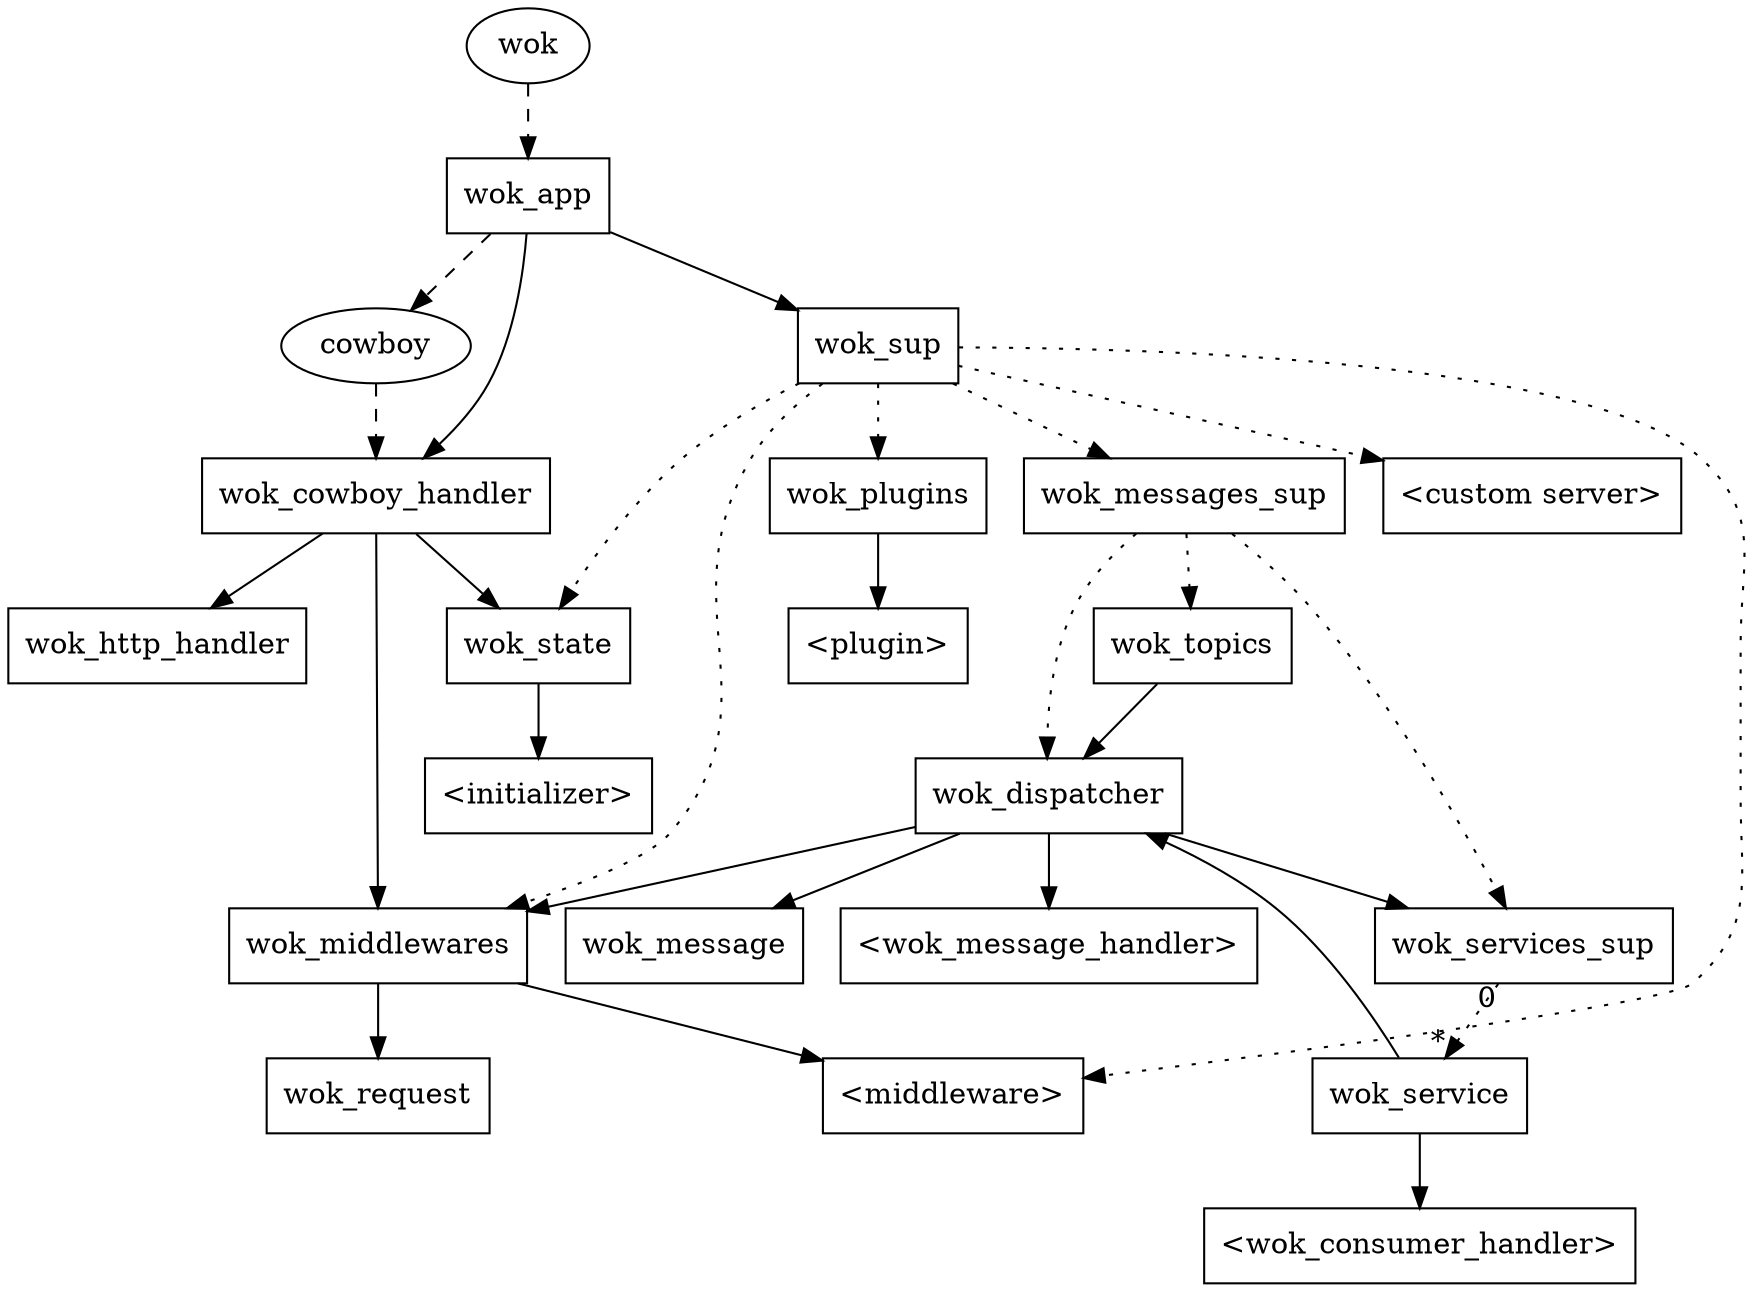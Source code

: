 digraph wok {
  node[shape=box];
  graph[
    overlap=false,
    splines=true
  ]

  wok[shape=oval];
  cowboy[shape=oval];

  wok -> wok_app[style=dashed];

  wok_app -> cowboy [style=dashed];
  wok_app -> wok_sup;
  wok_app -> wok_cowboy_handler;

  cowboy -> wok_cowboy_handler [style=dashed];

  wok_cowboy_handler -> wok_http_handler;
  wok_cowboy_handler -> wok_middlewares;
  wok_cowboy_handler -> wok_state;

  wok_sup -> wok_state [style=dotted];
  wok_sup -> wok_middlewares [style=dotted];
  wok_sup -> wok_plugins [style=dotted];
  wok_sup -> wok_messages_sup [style=dotted];
  wok_sup -> "<custom server>" [style=dotted];
  wok_sup -> "<middleware>" [style=dotted];

  wok_state-> "<initializer>";

  wok_middlewares -> "<middleware>";
  wok_middlewares -> wok_request;

  wok_plugins -> "<plugin>";

  wok_messages_sup -> wok_dispatcher [style=dotted];
  wok_messages_sup -> wok_services_sup [style=dotted];
  wok_messages_sup -> wok_topics [style=dotted];

  wok_dispatcher -> wok_middlewares;
  wok_dispatcher -> wok_message;
  wok_dispatcher -> wok_services_sup;
  wok_dispatcher -> "<wok_message_handler>";

  wok_services_sup -> wok_service [style=dotted, headlabel="*", taillabel="0"];

  wok_topics -> wok_dispatcher;

  wok_service -> wok_dispatcher;
  wok_service -> "<wok_consumer_handler>";
}
